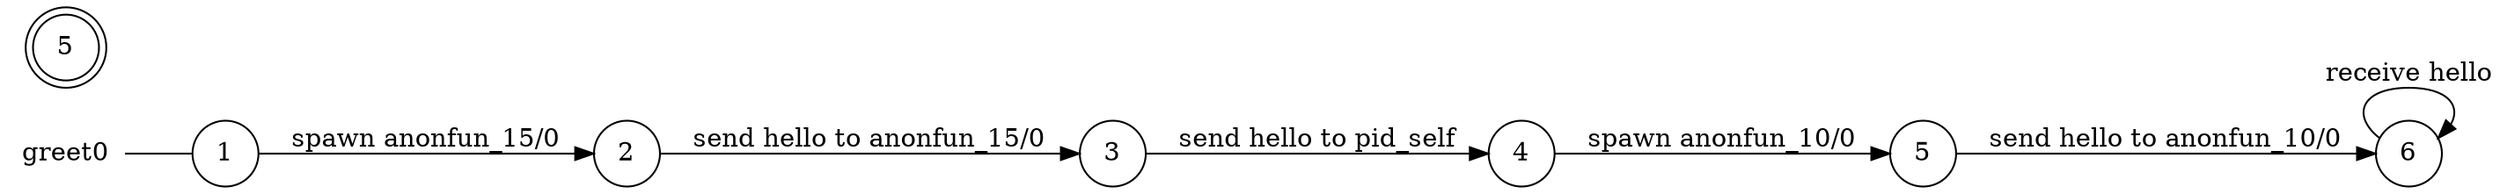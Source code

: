 digraph greet0 {
	rankdir="LR";
	n_0 [label="greet0", shape="plaintext"];
	n_1 [id="5", shape=doublecircle, label="5"];
	n_2 [id="1", shape=circle, label="1"];
	n_0 -> n_2 [arrowhead=none];
	n_3 [id="2", shape=circle, label="2"];
	n_4 [id="8", shape=circle, label="3"];
	n_5 [id="4", shape=circle, label="6"];
	n_6 [id="7", shape=circle, label="5"];
	n_7 [id="3", shape=circle, label="4"];

	n_7 -> n_6 [id="[$e|5]", label="spawn anonfun_10/0"];
	n_2 -> n_3 [id="[$e|0]", label="spawn anonfun_15/0"];
	n_3 -> n_4 [id="[$e|3]", label="send hello to anonfun_15/0"];
	n_5 -> n_5 [id="[$e|7]", label="receive hello"];
	n_4 -> n_7 [id="[$e|4]", label="send hello to pid_self"];
	n_6 -> n_5 [id="[$e|1]", label="send hello to anonfun_10/0"];
}
